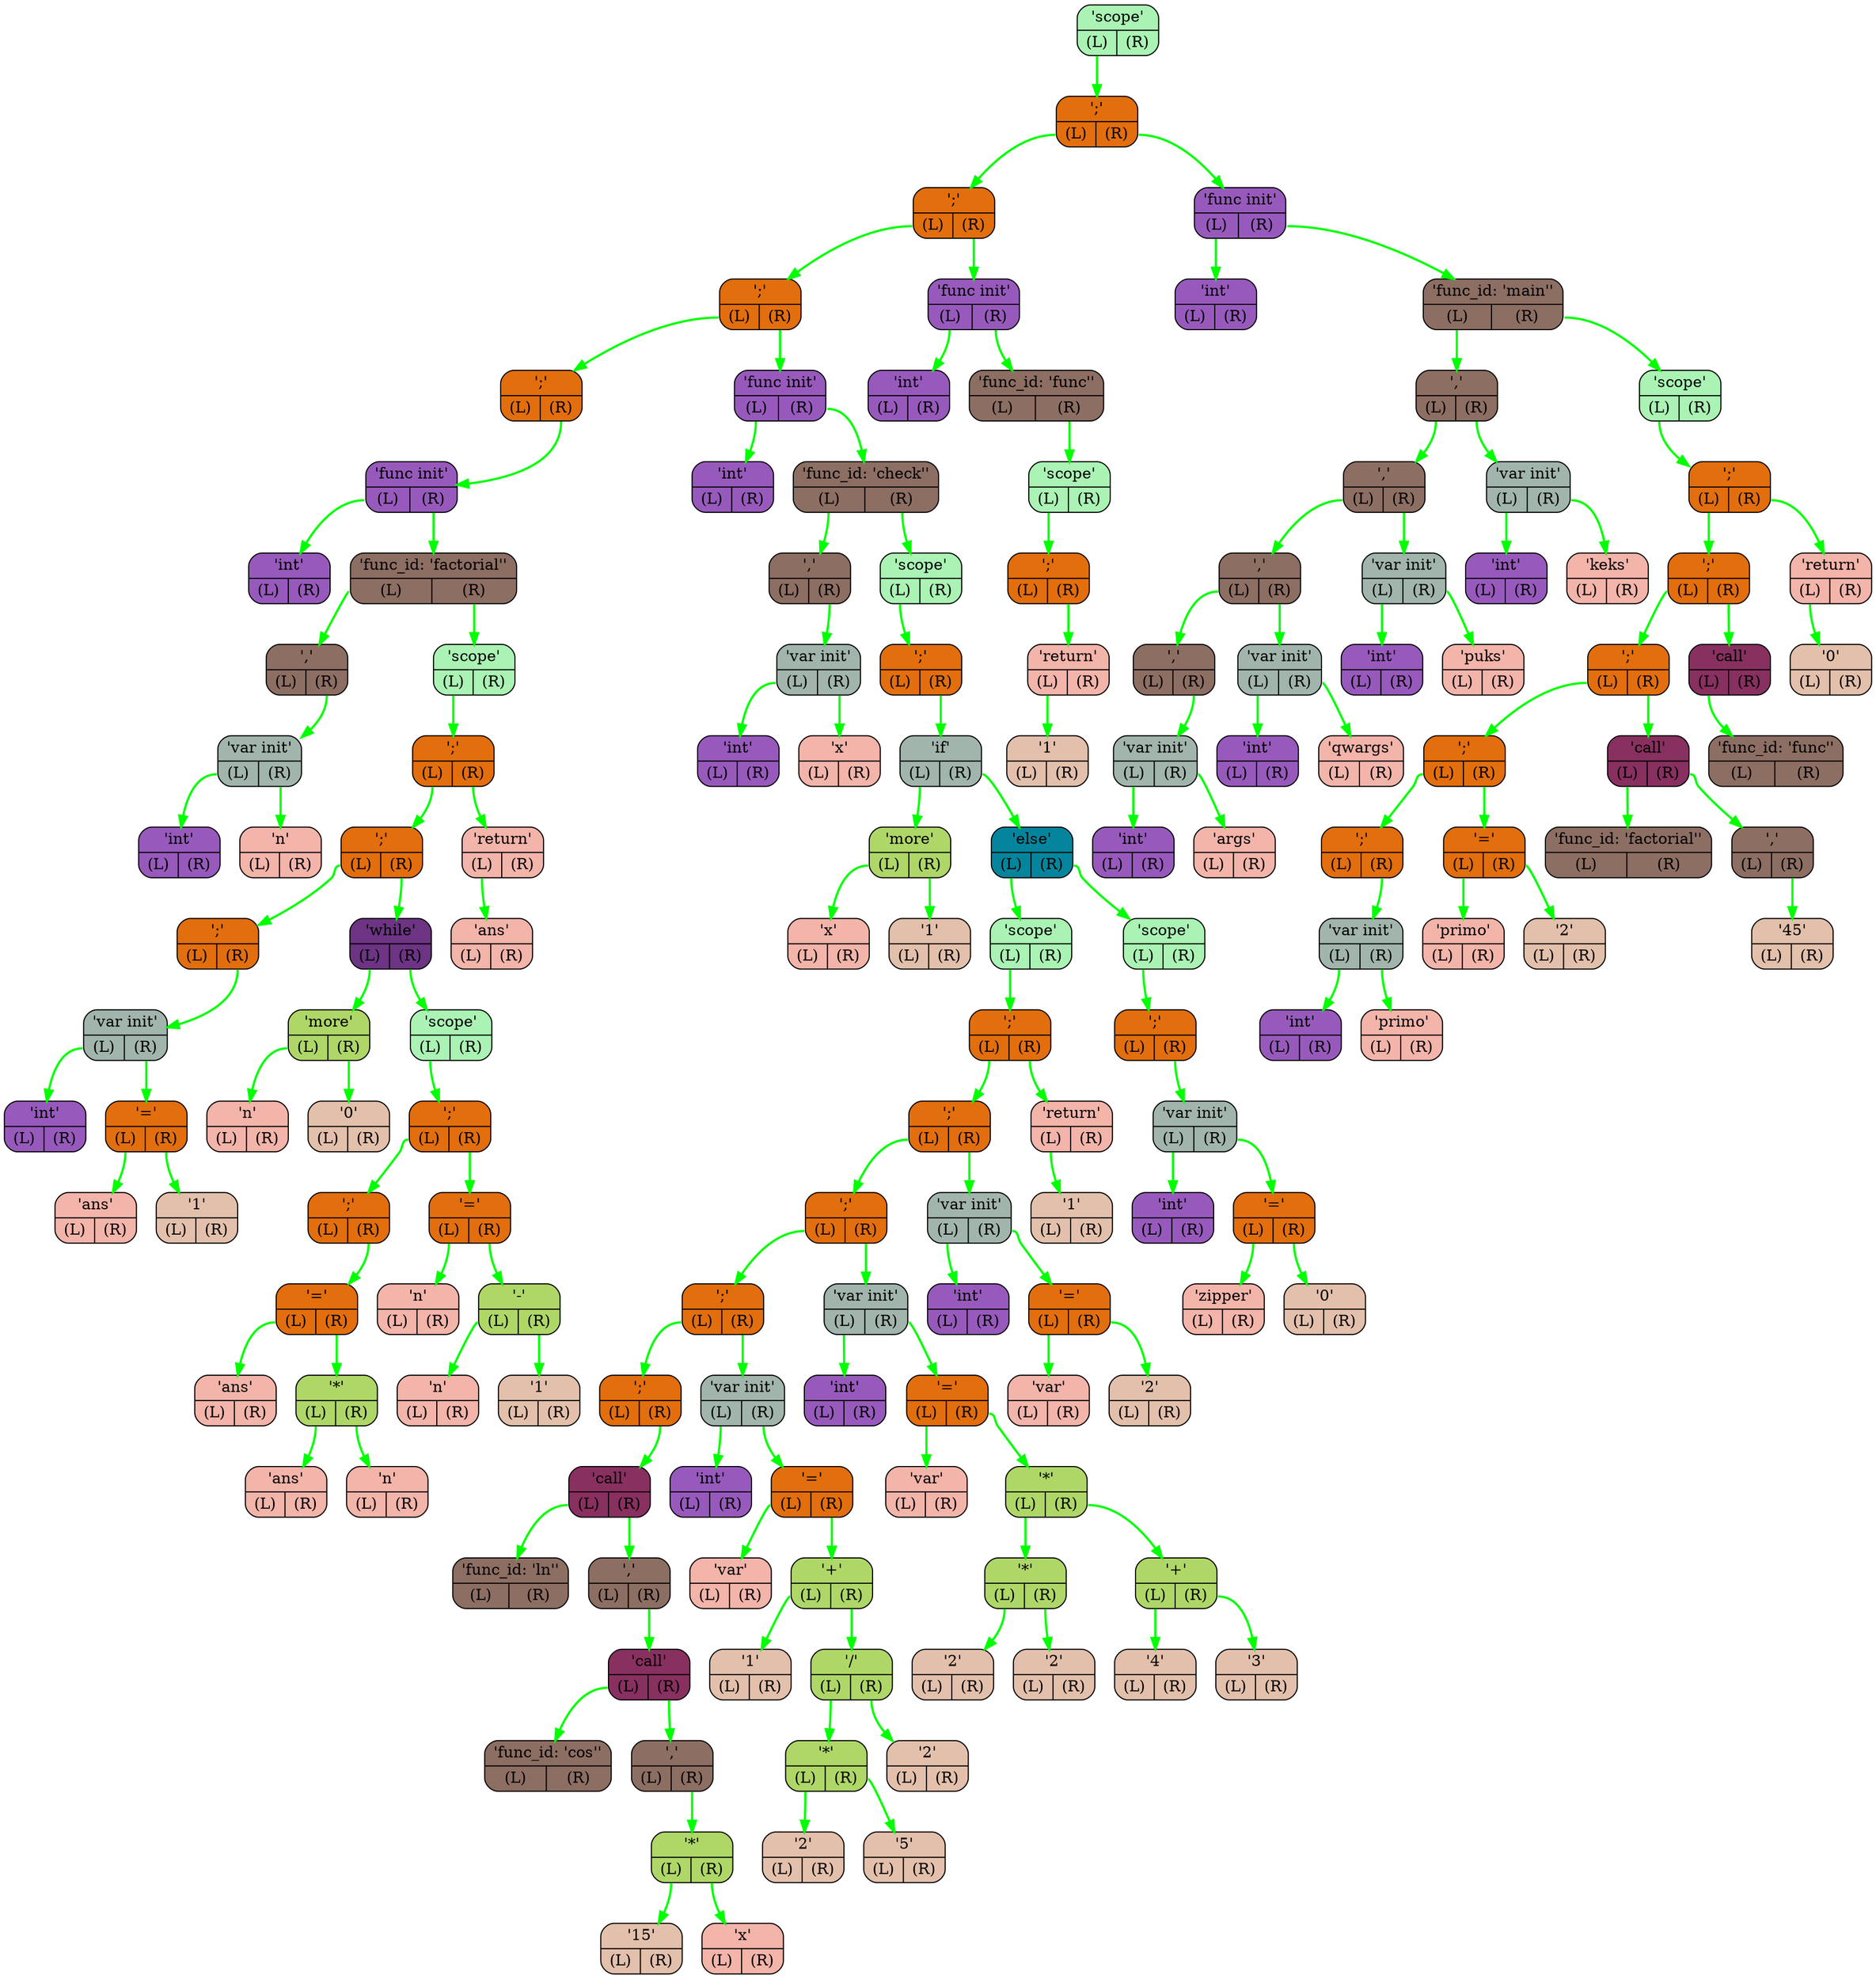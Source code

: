 digraph G{
    rankdir=TB;
    NODE0x7ffd6407f2c8[shape="Mrecord",color="black",fillcolor="#aaf3b4",style="filled",label="{'scope' | {<L> (L) | <R> (R)}}"]
    NODE0x7ffd6407f2f0[shape="Mrecord",color="black",fillcolor="#e26e0e",style="filled",label="{';' | {<L> (L) | <R> (R)}}"]
    NODE0x7ffd6407f318[shape="Mrecord",color="black",fillcolor="#e26e0e",style="filled",label="{';' | {<L> (L) | <R> (R)}}"]
    NODE0x7ffd6407f340[shape="Mrecord",color="black",fillcolor="#e26e0e",style="filled",label="{';' | {<L> (L) | <R> (R)}}"]
    NODE0x7ffd6407f368[shape="Mrecord",color="black",fillcolor="#e26e0e",style="filled",label="{';' | {<L> (L) | <R> (R)}}"]
    NODE0x7ffd6407f390[shape="Mrecord",color="black",fillcolor="#975abc",style="filled",label="{'func init' | {<L> (L) | <R> (R)}}"]
    NODE0x7ffd6407f3b8[shape="Mrecord",color="black",fillcolor="#975abc",style="filled",label="{'int' | {<L> (L) | <R> (R)}}"]
    NODE0x7ffd6407f3e0[shape="Mrecord",color="black",fillcolor="#8d6e63",style="filled",label="{'func_id: 'factorial'' | {<L> (L) | <R> (R)}}"]
    NODE0x7ffd6407f408[shape="Mrecord",color="black",fillcolor="#8d6e63",style="filled",label="{',' | {<L> (L) | <R> (R)}}"]
    NODE0x7ffd6407f430[shape="Mrecord",color="black",fillcolor="#a1b5ac",style="filled",label="{'var init' | {<L> (L) | <R> (R)}}"]
    NODE0x7ffd6407f458[shape="Mrecord",color="black",fillcolor="#975abc",style="filled",label="{'int' | {<L> (L) | <R> (R)}}"]
    NODE0x7ffd6407f480[shape="Mrecord",color="black",fillcolor="#f3b4aa",style="filled",label="{'n' | {<L> (L) | <R> (R)}}"]
    NODE0x7ffd6407f4a8[shape="Mrecord",color="black",fillcolor="#aaf3b4",style="filled",label="{'scope' | {<L> (L) | <R> (R)}}"]
    NODE0x7ffd6407f4d0[shape="Mrecord",color="black",fillcolor="#e26e0e",style="filled",label="{';' | {<L> (L) | <R> (R)}}"]
    NODE0x7ffd6407f4f8[shape="Mrecord",color="black",fillcolor="#e26e0e",style="filled",label="{';' | {<L> (L) | <R> (R)}}"]
    NODE0x7ffd6407f520[shape="Mrecord",color="black",fillcolor="#e26e0e",style="filled",label="{';' | {<L> (L) | <R> (R)}}"]
    NODE0x7ffd6407f548[shape="Mrecord",color="black",fillcolor="#a1b5ac",style="filled",label="{'var init' | {<L> (L) | <R> (R)}}"]
    NODE0x7ffd6407f570[shape="Mrecord",color="black",fillcolor="#975abc",style="filled",label="{'int' | {<L> (L) | <R> (R)}}"]
    NODE0x7ffd6407f598[shape="Mrecord",color="black",fillcolor="#e26e0e",style="filled",label="{'=' | {<L> (L) | <R> (R)}}"]
    NODE0x7ffd6407f5c0[shape="Mrecord",color="black",fillcolor="#f3b4aa",style="filled",label="{'ans' | {<L> (L) | <R> (R)}}"]
    NODE0x7ffd6407f5e8[shape="Mrecord",color="black",fillcolor="#e3c0ab",style="filled",label="{'1' | {<L> (L) | <R> (R)}}"]
    NODE0x7ffd6407f610[shape="Mrecord",color="black",fillcolor="#6c3483",style="filled",label="{'while' | {<L> (L) | <R> (R)}}"]
    NODE0x7ffd6407f638[shape="Mrecord",color="black",fillcolor="#aed768",style="filled",label="{'more' | {<L> (L) | <R> (R)}}"]
    NODE0x7ffd6407f660[shape="Mrecord",color="black",fillcolor="#f3b4aa",style="filled",label="{'n' | {<L> (L) | <R> (R)}}"]
    NODE0x7ffd6407f688[shape="Mrecord",color="black",fillcolor="#e3c0ab",style="filled",label="{'0' | {<L> (L) | <R> (R)}}"]
    NODE0x7ffd6407f6b0[shape="Mrecord",color="black",fillcolor="#aaf3b4",style="filled",label="{'scope' | {<L> (L) | <R> (R)}}"]
    NODE0x7ffd6407f6d8[shape="Mrecord",color="black",fillcolor="#e26e0e",style="filled",label="{';' | {<L> (L) | <R> (R)}}"]
    NODE0x7ffd6407f700[shape="Mrecord",color="black",fillcolor="#e26e0e",style="filled",label="{';' | {<L> (L) | <R> (R)}}"]
    NODE0x7ffd6407f728[shape="Mrecord",color="black",fillcolor="#e26e0e",style="filled",label="{'=' | {<L> (L) | <R> (R)}}"]
    NODE0x7ffd6407f750[shape="Mrecord",color="black",fillcolor="#f3b4aa",style="filled",label="{'ans' | {<L> (L) | <R> (R)}}"]
    NODE0x7ffd6407f778[shape="Mrecord",color="black",fillcolor="#aed768",style="filled",label="{'*' | {<L> (L) | <R> (R)}}"]
    NODE0x7ffd6407f7a0[shape="Mrecord",color="black",fillcolor="#f3b4aa",style="filled",label="{'ans' | {<L> (L) | <R> (R)}}"]
    NODE0x7ffd6407f7c8[shape="Mrecord",color="black",fillcolor="#f3b4aa",style="filled",label="{'n' | {<L> (L) | <R> (R)}}"]
    NODE0x7ffd6407f7f0[shape="Mrecord",color="black",fillcolor="#e26e0e",style="filled",label="{'=' | {<L> (L) | <R> (R)}}"]
    NODE0x7ffd6407f818[shape="Mrecord",color="black",fillcolor="#f3b4aa",style="filled",label="{'n' | {<L> (L) | <R> (R)}}"]
    NODE0x7ffd6407f840[shape="Mrecord",color="black",fillcolor="#aed768",style="filled",label="{'-' | {<L> (L) | <R> (R)}}"]
    NODE0x7ffd6407f868[shape="Mrecord",color="black",fillcolor="#f3b4aa",style="filled",label="{'n' | {<L> (L) | <R> (R)}}"]
    NODE0x7ffd6407f890[shape="Mrecord",color="black",fillcolor="#e3c0ab",style="filled",label="{'1' | {<L> (L) | <R> (R)}}"]
    NODE0x7ffd6407f8b8[shape="Mrecord",color="black",fillcolor="#f3b4aa",style="filled",label="{'return' | {<L> (L) | <R> (R)}}"]
    NODE0x7ffd6407f8e0[shape="Mrecord",color="black",fillcolor="#f3b4aa",style="filled",label="{'ans' | {<L> (L) | <R> (R)}}"]
    NODE0x7ffd6407f908[shape="Mrecord",color="black",fillcolor="#975abc",style="filled",label="{'func init' | {<L> (L) | <R> (R)}}"]
    NODE0x7ffd6407f930[shape="Mrecord",color="black",fillcolor="#975abc",style="filled",label="{'int' | {<L> (L) | <R> (R)}}"]
    NODE0x7ffd6407f958[shape="Mrecord",color="black",fillcolor="#8d6e63",style="filled",label="{'func_id: 'check'' | {<L> (L) | <R> (R)}}"]
    NODE0x7ffd6407f980[shape="Mrecord",color="black",fillcolor="#8d6e63",style="filled",label="{',' | {<L> (L) | <R> (R)}}"]
    NODE0x7ffd6407f9a8[shape="Mrecord",color="black",fillcolor="#a1b5ac",style="filled",label="{'var init' | {<L> (L) | <R> (R)}}"]
    NODE0x7ffd6407f9d0[shape="Mrecord",color="black",fillcolor="#975abc",style="filled",label="{'int' | {<L> (L) | <R> (R)}}"]
    NODE0x7ffd6407f9f8[shape="Mrecord",color="black",fillcolor="#f3b4aa",style="filled",label="{'x' | {<L> (L) | <R> (R)}}"]
    NODE0x7ffd6407fa20[shape="Mrecord",color="black",fillcolor="#aaf3b4",style="filled",label="{'scope' | {<L> (L) | <R> (R)}}"]
    NODE0x7ffd6407fa48[shape="Mrecord",color="black",fillcolor="#e26e0e",style="filled",label="{';' | {<L> (L) | <R> (R)}}"]
    NODE0x7ffd6407fa70[shape="Mrecord",color="black",fillcolor="#a1b5ac",style="filled",label="{'if' | {<L> (L) | <R> (R)}}"]
    NODE0x7ffd6407fa98[shape="Mrecord",color="black",fillcolor="#aed768",style="filled",label="{'more' | {<L> (L) | <R> (R)}}"]
    NODE0x7ffd6407fac0[shape="Mrecord",color="black",fillcolor="#f3b4aa",style="filled",label="{'x' | {<L> (L) | <R> (R)}}"]
    NODE0x7ffd6407fae8[shape="Mrecord",color="black",fillcolor="#e3c0ab",style="filled",label="{'1' | {<L> (L) | <R> (R)}}"]
    NODE0x7ffd6407fb10[shape="Mrecord",color="black",fillcolor="#04859D",style="filled",label="{'else' | {<L> (L) | <R> (R)}}"]
    NODE0x7ffd6407fb38[shape="Mrecord",color="black",fillcolor="#aaf3b4",style="filled",label="{'scope' | {<L> (L) | <R> (R)}}"]
    NODE0x7ffd6407fb60[shape="Mrecord",color="black",fillcolor="#e26e0e",style="filled",label="{';' | {<L> (L) | <R> (R)}}"]
    NODE0x7ffd6407fb88[shape="Mrecord",color="black",fillcolor="#e26e0e",style="filled",label="{';' | {<L> (L) | <R> (R)}}"]
    NODE0x7ffd6407fbb0[shape="Mrecord",color="black",fillcolor="#e26e0e",style="filled",label="{';' | {<L> (L) | <R> (R)}}"]
    NODE0x7ffd6407fbd8[shape="Mrecord",color="black",fillcolor="#e26e0e",style="filled",label="{';' | {<L> (L) | <R> (R)}}"]
    NODE0x7ffd6407fc00[shape="Mrecord",color="black",fillcolor="#e26e0e",style="filled",label="{';' | {<L> (L) | <R> (R)}}"]
    NODE0x7ffd6407fc28[shape="Mrecord",color="black",fillcolor="#883060",style="filled",label="{'call' | {<L> (L) | <R> (R)}}"]
    NODE0x7ffd6407fc50[shape="Mrecord",color="black",fillcolor="#8d6e63",style="filled",label="{'func_id: 'ln'' | {<L> (L) | <R> (R)}}"]
    NODE0x7ffd6407fc78[shape="Mrecord",color="black",fillcolor="#8d6e63",style="filled",label="{',' | {<L> (L) | <R> (R)}}"]
    NODE0x7ffd6407fca0[shape="Mrecord",color="black",fillcolor="#883060",style="filled",label="{'call' | {<L> (L) | <R> (R)}}"]
    NODE0x7ffd6407fcc8[shape="Mrecord",color="black",fillcolor="#8d6e63",style="filled",label="{'func_id: 'cos'' | {<L> (L) | <R> (R)}}"]
    NODE0x7ffd6407fcf0[shape="Mrecord",color="black",fillcolor="#8d6e63",style="filled",label="{',' | {<L> (L) | <R> (R)}}"]
    NODE0x7ffd6407fd18[shape="Mrecord",color="black",fillcolor="#aed768",style="filled",label="{'*' | {<L> (L) | <R> (R)}}"]
    NODE0x7ffd6407fd40[shape="Mrecord",color="black",fillcolor="#e3c0ab",style="filled",label="{'15' | {<L> (L) | <R> (R)}}"]
    NODE0x7ffd6407fd68[shape="Mrecord",color="black",fillcolor="#f3b4aa",style="filled",label="{'x' | {<L> (L) | <R> (R)}}"]
    NODE0x7ffd6407fd90[shape="Mrecord",color="black",fillcolor="#a1b5ac",style="filled",label="{'var init' | {<L> (L) | <R> (R)}}"]
    NODE0x7ffd6407fdb8[shape="Mrecord",color="black",fillcolor="#975abc",style="filled",label="{'int' | {<L> (L) | <R> (R)}}"]
    NODE0x7ffd6407fde0[shape="Mrecord",color="black",fillcolor="#e26e0e",style="filled",label="{'=' | {<L> (L) | <R> (R)}}"]
    NODE0x7ffd6407fe08[shape="Mrecord",color="black",fillcolor="#f3b4aa",style="filled",label="{'var' | {<L> (L) | <R> (R)}}"]
    NODE0x7ffd6407fe30[shape="Mrecord",color="black",fillcolor="#aed768",style="filled",label="{'+' | {<L> (L) | <R> (R)}}"]
    NODE0x7ffd6407fe58[shape="Mrecord",color="black",fillcolor="#e3c0ab",style="filled",label="{'1' | {<L> (L) | <R> (R)}}"]
    NODE0x7ffd6407fe80[shape="Mrecord",color="black",fillcolor="#aed768",style="filled",label="{'/' | {<L> (L) | <R> (R)}}"]
    NODE0x7ffd6407fea8[shape="Mrecord",color="black",fillcolor="#aed768",style="filled",label="{'*' | {<L> (L) | <R> (R)}}"]
    NODE0x7ffd6407fed0[shape="Mrecord",color="black",fillcolor="#e3c0ab",style="filled",label="{'2' | {<L> (L) | <R> (R)}}"]
    NODE0x7ffd6407fef8[shape="Mrecord",color="black",fillcolor="#e3c0ab",style="filled",label="{'5' | {<L> (L) | <R> (R)}}"]
    NODE0x7ffd6407ff20[shape="Mrecord",color="black",fillcolor="#e3c0ab",style="filled",label="{'2' | {<L> (L) | <R> (R)}}"]
    NODE0x7ffd6407ff48[shape="Mrecord",color="black",fillcolor="#a1b5ac",style="filled",label="{'var init' | {<L> (L) | <R> (R)}}"]
    NODE0x7ffd6407ff70[shape="Mrecord",color="black",fillcolor="#975abc",style="filled",label="{'int' | {<L> (L) | <R> (R)}}"]
    NODE0x7ffd6407ff98[shape="Mrecord",color="black",fillcolor="#e26e0e",style="filled",label="{'=' | {<L> (L) | <R> (R)}}"]
    NODE0x7ffd6407ffc0[shape="Mrecord",color="black",fillcolor="#f3b4aa",style="filled",label="{'var' | {<L> (L) | <R> (R)}}"]
    NODE0x7ffd6407ffe8[shape="Mrecord",color="black",fillcolor="#aed768",style="filled",label="{'*' | {<L> (L) | <R> (R)}}"]
    NODE0x7ffd64080010[shape="Mrecord",color="black",fillcolor="#aed768",style="filled",label="{'*' | {<L> (L) | <R> (R)}}"]
    NODE0x7ffd64080038[shape="Mrecord",color="black",fillcolor="#e3c0ab",style="filled",label="{'2' | {<L> (L) | <R> (R)}}"]
    NODE0x7ffd64080060[shape="Mrecord",color="black",fillcolor="#e3c0ab",style="filled",label="{'2' | {<L> (L) | <R> (R)}}"]
    NODE0x7ffd64080088[shape="Mrecord",color="black",fillcolor="#aed768",style="filled",label="{'+' | {<L> (L) | <R> (R)}}"]
    NODE0x7ffd640800b0[shape="Mrecord",color="black",fillcolor="#e3c0ab",style="filled",label="{'4' | {<L> (L) | <R> (R)}}"]
    NODE0x7ffd640800d8[shape="Mrecord",color="black",fillcolor="#e3c0ab",style="filled",label="{'3' | {<L> (L) | <R> (R)}}"]
    NODE0x7ffd64080100[shape="Mrecord",color="black",fillcolor="#a1b5ac",style="filled",label="{'var init' | {<L> (L) | <R> (R)}}"]
    NODE0x7ffd64080128[shape="Mrecord",color="black",fillcolor="#975abc",style="filled",label="{'int' | {<L> (L) | <R> (R)}}"]
    NODE0x7ffd64080150[shape="Mrecord",color="black",fillcolor="#e26e0e",style="filled",label="{'=' | {<L> (L) | <R> (R)}}"]
    NODE0x7ffd64080178[shape="Mrecord",color="black",fillcolor="#f3b4aa",style="filled",label="{'var' | {<L> (L) | <R> (R)}}"]
    NODE0x7ffd640801a0[shape="Mrecord",color="black",fillcolor="#e3c0ab",style="filled",label="{'2' | {<L> (L) | <R> (R)}}"]
    NODE0x7ffd640801c8[shape="Mrecord",color="black",fillcolor="#f3b4aa",style="filled",label="{'return' | {<L> (L) | <R> (R)}}"]
    NODE0x7ffd640801f0[shape="Mrecord",color="black",fillcolor="#e3c0ab",style="filled",label="{'1' | {<L> (L) | <R> (R)}}"]
    NODE0x7ffd64080218[shape="Mrecord",color="black",fillcolor="#aaf3b4",style="filled",label="{'scope' | {<L> (L) | <R> (R)}}"]
    NODE0x7ffd64080240[shape="Mrecord",color="black",fillcolor="#e26e0e",style="filled",label="{';' | {<L> (L) | <R> (R)}}"]
    NODE0x7ffd64080268[shape="Mrecord",color="black",fillcolor="#a1b5ac",style="filled",label="{'var init' | {<L> (L) | <R> (R)}}"]
    NODE0x7ffd64080290[shape="Mrecord",color="black",fillcolor="#975abc",style="filled",label="{'int' | {<L> (L) | <R> (R)}}"]
    NODE0x7ffd640802b8[shape="Mrecord",color="black",fillcolor="#e26e0e",style="filled",label="{'=' | {<L> (L) | <R> (R)}}"]
    NODE0x7ffd640802e0[shape="Mrecord",color="black",fillcolor="#f3b4aa",style="filled",label="{'zipper' | {<L> (L) | <R> (R)}}"]
    NODE0x7ffd64080308[shape="Mrecord",color="black",fillcolor="#e3c0ab",style="filled",label="{'0' | {<L> (L) | <R> (R)}}"]
    NODE0x7ffd64080330[shape="Mrecord",color="black",fillcolor="#975abc",style="filled",label="{'func init' | {<L> (L) | <R> (R)}}"]
    NODE0x7ffd64080358[shape="Mrecord",color="black",fillcolor="#975abc",style="filled",label="{'int' | {<L> (L) | <R> (R)}}"]
    NODE0x7ffd64080380[shape="Mrecord",color="black",fillcolor="#8d6e63",style="filled",label="{'func_id: 'func'' | {<L> (L) | <R> (R)}}"]
    NODE0x7ffd640803a8[shape="Mrecord",color="black",fillcolor="#aaf3b4",style="filled",label="{'scope' | {<L> (L) | <R> (R)}}"]
    NODE0x7ffd640803d0[shape="Mrecord",color="black",fillcolor="#e26e0e",style="filled",label="{';' | {<L> (L) | <R> (R)}}"]
    NODE0x7ffd640803f8[shape="Mrecord",color="black",fillcolor="#f3b4aa",style="filled",label="{'return' | {<L> (L) | <R> (R)}}"]
    NODE0x7ffd64080420[shape="Mrecord",color="black",fillcolor="#e3c0ab",style="filled",label="{'1' | {<L> (L) | <R> (R)}}"]
    NODE0x7ffd64080448[shape="Mrecord",color="black",fillcolor="#975abc",style="filled",label="{'func init' | {<L> (L) | <R> (R)}}"]
    NODE0x7ffd64080470[shape="Mrecord",color="black",fillcolor="#975abc",style="filled",label="{'int' | {<L> (L) | <R> (R)}}"]
    NODE0x7ffd64080498[shape="Mrecord",color="black",fillcolor="#8d6e63",style="filled",label="{'func_id: 'main'' | {<L> (L) | <R> (R)}}"]
    NODE0x7ffd640804c0[shape="Mrecord",color="black",fillcolor="#8d6e63",style="filled",label="{',' | {<L> (L) | <R> (R)}}"]
    NODE0x7ffd640804e8[shape="Mrecord",color="black",fillcolor="#8d6e63",style="filled",label="{',' | {<L> (L) | <R> (R)}}"]
    NODE0x7ffd64080510[shape="Mrecord",color="black",fillcolor="#8d6e63",style="filled",label="{',' | {<L> (L) | <R> (R)}}"]
    NODE0x7ffd64080538[shape="Mrecord",color="black",fillcolor="#8d6e63",style="filled",label="{',' | {<L> (L) | <R> (R)}}"]
    NODE0x7ffd64080560[shape="Mrecord",color="black",fillcolor="#a1b5ac",style="filled",label="{'var init' | {<L> (L) | <R> (R)}}"]
    NODE0x7ffd64080588[shape="Mrecord",color="black",fillcolor="#975abc",style="filled",label="{'int' | {<L> (L) | <R> (R)}}"]
    NODE0x7ffd640805b0[shape="Mrecord",color="black",fillcolor="#f3b4aa",style="filled",label="{'args' | {<L> (L) | <R> (R)}}"]
    NODE0x7ffd640805d8[shape="Mrecord",color="black",fillcolor="#a1b5ac",style="filled",label="{'var init' | {<L> (L) | <R> (R)}}"]
    NODE0x7ffd64080600[shape="Mrecord",color="black",fillcolor="#975abc",style="filled",label="{'int' | {<L> (L) | <R> (R)}}"]
    NODE0x7ffd64080628[shape="Mrecord",color="black",fillcolor="#f3b4aa",style="filled",label="{'qwargs' | {<L> (L) | <R> (R)}}"]
    NODE0x7ffd64080650[shape="Mrecord",color="black",fillcolor="#a1b5ac",style="filled",label="{'var init' | {<L> (L) | <R> (R)}}"]
    NODE0x7ffd64080678[shape="Mrecord",color="black",fillcolor="#975abc",style="filled",label="{'int' | {<L> (L) | <R> (R)}}"]
    NODE0x7ffd640806a0[shape="Mrecord",color="black",fillcolor="#f3b4aa",style="filled",label="{'puks' | {<L> (L) | <R> (R)}}"]
    NODE0x7ffd640806c8[shape="Mrecord",color="black",fillcolor="#a1b5ac",style="filled",label="{'var init' | {<L> (L) | <R> (R)}}"]
    NODE0x7ffd640806f0[shape="Mrecord",color="black",fillcolor="#975abc",style="filled",label="{'int' | {<L> (L) | <R> (R)}}"]
    NODE0x7ffd64080718[shape="Mrecord",color="black",fillcolor="#f3b4aa",style="filled",label="{'keks' | {<L> (L) | <R> (R)}}"]
    NODE0x7ffd64080740[shape="Mrecord",color="black",fillcolor="#aaf3b4",style="filled",label="{'scope' | {<L> (L) | <R> (R)}}"]
    NODE0x7ffd64080768[shape="Mrecord",color="black",fillcolor="#e26e0e",style="filled",label="{';' | {<L> (L) | <R> (R)}}"]
    NODE0x7ffd64080790[shape="Mrecord",color="black",fillcolor="#e26e0e",style="filled",label="{';' | {<L> (L) | <R> (R)}}"]
    NODE0x7ffd640807b8[shape="Mrecord",color="black",fillcolor="#e26e0e",style="filled",label="{';' | {<L> (L) | <R> (R)}}"]
    NODE0x7ffd640807e0[shape="Mrecord",color="black",fillcolor="#e26e0e",style="filled",label="{';' | {<L> (L) | <R> (R)}}"]
    NODE0x7ffd64080808[shape="Mrecord",color="black",fillcolor="#e26e0e",style="filled",label="{';' | {<L> (L) | <R> (R)}}"]
    NODE0x7ffd64080830[shape="Mrecord",color="black",fillcolor="#a1b5ac",style="filled",label="{'var init' | {<L> (L) | <R> (R)}}"]
    NODE0x7ffd64080858[shape="Mrecord",color="black",fillcolor="#975abc",style="filled",label="{'int' | {<L> (L) | <R> (R)}}"]
    NODE0x7ffd64080880[shape="Mrecord",color="black",fillcolor="#f3b4aa",style="filled",label="{'primo' | {<L> (L) | <R> (R)}}"]
    NODE0x7ffd640808a8[shape="Mrecord",color="black",fillcolor="#e26e0e",style="filled",label="{'=' | {<L> (L) | <R> (R)}}"]
    NODE0x7ffd640808d0[shape="Mrecord",color="black",fillcolor="#f3b4aa",style="filled",label="{'primo' | {<L> (L) | <R> (R)}}"]
    NODE0x7ffd640808f8[shape="Mrecord",color="black",fillcolor="#e3c0ab",style="filled",label="{'2' | {<L> (L) | <R> (R)}}"]
    NODE0x7ffd64080920[shape="Mrecord",color="black",fillcolor="#883060",style="filled",label="{'call' | {<L> (L) | <R> (R)}}"]
    NODE0x7ffd64080948[shape="Mrecord",color="black",fillcolor="#8d6e63",style="filled",label="{'func_id: 'factorial'' | {<L> (L) | <R> (R)}}"]
    NODE0x7ffd64080970[shape="Mrecord",color="black",fillcolor="#8d6e63",style="filled",label="{',' | {<L> (L) | <R> (R)}}"]
    NODE0x7ffd64080998[shape="Mrecord",color="black",fillcolor="#e3c0ab",style="filled",label="{'45' | {<L> (L) | <R> (R)}}"]
    NODE0x7ffd640809c0[shape="Mrecord",color="black",fillcolor="#883060",style="filled",label="{'call' | {<L> (L) | <R> (R)}}"]
    NODE0x7ffd640809e8[shape="Mrecord",color="black",fillcolor="#8d6e63",style="filled",label="{'func_id: 'func'' | {<L> (L) | <R> (R)}}"]
    NODE0x7ffd64080a10[shape="Mrecord",color="black",fillcolor="#f3b4aa",style="filled",label="{'return' | {<L> (L) | <R> (R)}}"]
    NODE0x7ffd64080a38[shape="Mrecord",color="black",fillcolor="#e3c0ab",style="filled",label="{'0' | {<L> (L) | <R> (R)}}"]
    NODE0x7ffd6407f430:L-> NODE0x7ffd6407f458 [color="#00FF00",penwidth=2,label=""]
    NODE0x7ffd6407f430:R-> NODE0x7ffd6407f480 [color="#00FF00",penwidth=2,label=""]
    NODE0x7ffd6407f408:R-> NODE0x7ffd6407f430 [color="#00FF00",penwidth=2,label=""]
    NODE0x7ffd6407f598:L-> NODE0x7ffd6407f5c0 [color="#00FF00",penwidth=2,label=""]
    NODE0x7ffd6407f598:R-> NODE0x7ffd6407f5e8 [color="#00FF00",penwidth=2,label=""]
    NODE0x7ffd6407f548:L-> NODE0x7ffd6407f570 [color="#00FF00",penwidth=2,label=""]
    NODE0x7ffd6407f548:R-> NODE0x7ffd6407f598 [color="#00FF00",penwidth=2,label=""]
    NODE0x7ffd6407f520:R-> NODE0x7ffd6407f548 [color="#00FF00",penwidth=2,label=""]
    NODE0x7ffd6407f638:L-> NODE0x7ffd6407f660 [color="#00FF00",penwidth=2,label=""]
    NODE0x7ffd6407f638:R-> NODE0x7ffd6407f688 [color="#00FF00",penwidth=2,label=""]
    NODE0x7ffd6407f778:L-> NODE0x7ffd6407f7a0 [color="#00FF00",penwidth=2,label=""]
    NODE0x7ffd6407f778:R-> NODE0x7ffd6407f7c8 [color="#00FF00",penwidth=2,label=""]
    NODE0x7ffd6407f728:L-> NODE0x7ffd6407f750 [color="#00FF00",penwidth=2,label=""]
    NODE0x7ffd6407f728:R-> NODE0x7ffd6407f778 [color="#00FF00",penwidth=2,label=""]
    NODE0x7ffd6407f700:R-> NODE0x7ffd6407f728 [color="#00FF00",penwidth=2,label=""]
    NODE0x7ffd6407f840:L-> NODE0x7ffd6407f868 [color="#00FF00",penwidth=2,label=""]
    NODE0x7ffd6407f840:R-> NODE0x7ffd6407f890 [color="#00FF00",penwidth=2,label=""]
    NODE0x7ffd6407f7f0:L-> NODE0x7ffd6407f818 [color="#00FF00",penwidth=2,label=""]
    NODE0x7ffd6407f7f0:R-> NODE0x7ffd6407f840 [color="#00FF00",penwidth=2,label=""]
    NODE0x7ffd6407f6d8:L-> NODE0x7ffd6407f700 [color="#00FF00",penwidth=2,label=""]
    NODE0x7ffd6407f6d8:R-> NODE0x7ffd6407f7f0 [color="#00FF00",penwidth=2,label=""]
    NODE0x7ffd6407f6b0:L-> NODE0x7ffd6407f6d8 [color="#00FF00",penwidth=2,label=""]
    NODE0x7ffd6407f610:L-> NODE0x7ffd6407f638 [color="#00FF00",penwidth=2,label=""]
    NODE0x7ffd6407f610:R-> NODE0x7ffd6407f6b0 [color="#00FF00",penwidth=2,label=""]
    NODE0x7ffd6407f4f8:L-> NODE0x7ffd6407f520 [color="#00FF00",penwidth=2,label=""]
    NODE0x7ffd6407f4f8:R-> NODE0x7ffd6407f610 [color="#00FF00",penwidth=2,label=""]
    NODE0x7ffd6407f8b8:L-> NODE0x7ffd6407f8e0 [color="#00FF00",penwidth=2,label=""]
    NODE0x7ffd6407f4d0:L-> NODE0x7ffd6407f4f8 [color="#00FF00",penwidth=2,label=""]
    NODE0x7ffd6407f4d0:R-> NODE0x7ffd6407f8b8 [color="#00FF00",penwidth=2,label=""]
    NODE0x7ffd6407f4a8:L-> NODE0x7ffd6407f4d0 [color="#00FF00",penwidth=2,label=""]
    NODE0x7ffd6407f3e0:L-> NODE0x7ffd6407f408 [color="#00FF00",penwidth=2,label=""]
    NODE0x7ffd6407f3e0:R-> NODE0x7ffd6407f4a8 [color="#00FF00",penwidth=2,label=""]
    NODE0x7ffd6407f390:L-> NODE0x7ffd6407f3b8 [color="#00FF00",penwidth=2,label=""]
    NODE0x7ffd6407f390:R-> NODE0x7ffd6407f3e0 [color="#00FF00",penwidth=2,label=""]
    NODE0x7ffd6407f368:R-> NODE0x7ffd6407f390 [color="#00FF00",penwidth=2,label=""]
    NODE0x7ffd6407f9a8:L-> NODE0x7ffd6407f9d0 [color="#00FF00",penwidth=2,label=""]
    NODE0x7ffd6407f9a8:R-> NODE0x7ffd6407f9f8 [color="#00FF00",penwidth=2,label=""]
    NODE0x7ffd6407f980:R-> NODE0x7ffd6407f9a8 [color="#00FF00",penwidth=2,label=""]
    NODE0x7ffd6407fa98:L-> NODE0x7ffd6407fac0 [color="#00FF00",penwidth=2,label=""]
    NODE0x7ffd6407fa98:R-> NODE0x7ffd6407fae8 [color="#00FF00",penwidth=2,label=""]
    NODE0x7ffd6407fd18:L-> NODE0x7ffd6407fd40 [color="#00FF00",penwidth=2,label=""]
    NODE0x7ffd6407fd18:R-> NODE0x7ffd6407fd68 [color="#00FF00",penwidth=2,label=""]
    NODE0x7ffd6407fcf0:R-> NODE0x7ffd6407fd18 [color="#00FF00",penwidth=2,label=""]
    NODE0x7ffd6407fca0:L-> NODE0x7ffd6407fcc8 [color="#00FF00",penwidth=2,label=""]
    NODE0x7ffd6407fca0:R-> NODE0x7ffd6407fcf0 [color="#00FF00",penwidth=2,label=""]
    NODE0x7ffd6407fc78:R-> NODE0x7ffd6407fca0 [color="#00FF00",penwidth=2,label=""]
    NODE0x7ffd6407fc28:L-> NODE0x7ffd6407fc50 [color="#00FF00",penwidth=2,label=""]
    NODE0x7ffd6407fc28:R-> NODE0x7ffd6407fc78 [color="#00FF00",penwidth=2,label=""]
    NODE0x7ffd6407fc00:R-> NODE0x7ffd6407fc28 [color="#00FF00",penwidth=2,label=""]
    NODE0x7ffd6407fea8:L-> NODE0x7ffd6407fed0 [color="#00FF00",penwidth=2,label=""]
    NODE0x7ffd6407fea8:R-> NODE0x7ffd6407fef8 [color="#00FF00",penwidth=2,label=""]
    NODE0x7ffd6407fe80:L-> NODE0x7ffd6407fea8 [color="#00FF00",penwidth=2,label=""]
    NODE0x7ffd6407fe80:R-> NODE0x7ffd6407ff20 [color="#00FF00",penwidth=2,label=""]
    NODE0x7ffd6407fe30:L-> NODE0x7ffd6407fe58 [color="#00FF00",penwidth=2,label=""]
    NODE0x7ffd6407fe30:R-> NODE0x7ffd6407fe80 [color="#00FF00",penwidth=2,label=""]
    NODE0x7ffd6407fde0:L-> NODE0x7ffd6407fe08 [color="#00FF00",penwidth=2,label=""]
    NODE0x7ffd6407fde0:R-> NODE0x7ffd6407fe30 [color="#00FF00",penwidth=2,label=""]
    NODE0x7ffd6407fd90:L-> NODE0x7ffd6407fdb8 [color="#00FF00",penwidth=2,label=""]
    NODE0x7ffd6407fd90:R-> NODE0x7ffd6407fde0 [color="#00FF00",penwidth=2,label=""]
    NODE0x7ffd6407fbd8:L-> NODE0x7ffd6407fc00 [color="#00FF00",penwidth=2,label=""]
    NODE0x7ffd6407fbd8:R-> NODE0x7ffd6407fd90 [color="#00FF00",penwidth=2,label=""]
    NODE0x7ffd64080010:L-> NODE0x7ffd64080038 [color="#00FF00",penwidth=2,label=""]
    NODE0x7ffd64080010:R-> NODE0x7ffd64080060 [color="#00FF00",penwidth=2,label=""]
    NODE0x7ffd64080088:L-> NODE0x7ffd640800b0 [color="#00FF00",penwidth=2,label=""]
    NODE0x7ffd64080088:R-> NODE0x7ffd640800d8 [color="#00FF00",penwidth=2,label=""]
    NODE0x7ffd6407ffe8:L-> NODE0x7ffd64080010 [color="#00FF00",penwidth=2,label=""]
    NODE0x7ffd6407ffe8:R-> NODE0x7ffd64080088 [color="#00FF00",penwidth=2,label=""]
    NODE0x7ffd6407ff98:L-> NODE0x7ffd6407ffc0 [color="#00FF00",penwidth=2,label=""]
    NODE0x7ffd6407ff98:R-> NODE0x7ffd6407ffe8 [color="#00FF00",penwidth=2,label=""]
    NODE0x7ffd6407ff48:L-> NODE0x7ffd6407ff70 [color="#00FF00",penwidth=2,label=""]
    NODE0x7ffd6407ff48:R-> NODE0x7ffd6407ff98 [color="#00FF00",penwidth=2,label=""]
    NODE0x7ffd6407fbb0:L-> NODE0x7ffd6407fbd8 [color="#00FF00",penwidth=2,label=""]
    NODE0x7ffd6407fbb0:R-> NODE0x7ffd6407ff48 [color="#00FF00",penwidth=2,label=""]
    NODE0x7ffd64080150:L-> NODE0x7ffd64080178 [color="#00FF00",penwidth=2,label=""]
    NODE0x7ffd64080150:R-> NODE0x7ffd640801a0 [color="#00FF00",penwidth=2,label=""]
    NODE0x7ffd64080100:L-> NODE0x7ffd64080128 [color="#00FF00",penwidth=2,label=""]
    NODE0x7ffd64080100:R-> NODE0x7ffd64080150 [color="#00FF00",penwidth=2,label=""]
    NODE0x7ffd6407fb88:L-> NODE0x7ffd6407fbb0 [color="#00FF00",penwidth=2,label=""]
    NODE0x7ffd6407fb88:R-> NODE0x7ffd64080100 [color="#00FF00",penwidth=2,label=""]
    NODE0x7ffd640801c8:L-> NODE0x7ffd640801f0 [color="#00FF00",penwidth=2,label=""]
    NODE0x7ffd6407fb60:L-> NODE0x7ffd6407fb88 [color="#00FF00",penwidth=2,label=""]
    NODE0x7ffd6407fb60:R-> NODE0x7ffd640801c8 [color="#00FF00",penwidth=2,label=""]
    NODE0x7ffd6407fb38:L-> NODE0x7ffd6407fb60 [color="#00FF00",penwidth=2,label=""]
    NODE0x7ffd640802b8:L-> NODE0x7ffd640802e0 [color="#00FF00",penwidth=2,label=""]
    NODE0x7ffd640802b8:R-> NODE0x7ffd64080308 [color="#00FF00",penwidth=2,label=""]
    NODE0x7ffd64080268:L-> NODE0x7ffd64080290 [color="#00FF00",penwidth=2,label=""]
    NODE0x7ffd64080268:R-> NODE0x7ffd640802b8 [color="#00FF00",penwidth=2,label=""]
    NODE0x7ffd64080240:R-> NODE0x7ffd64080268 [color="#00FF00",penwidth=2,label=""]
    NODE0x7ffd64080218:L-> NODE0x7ffd64080240 [color="#00FF00",penwidth=2,label=""]
    NODE0x7ffd6407fb10:L-> NODE0x7ffd6407fb38 [color="#00FF00",penwidth=2,label=""]
    NODE0x7ffd6407fb10:R-> NODE0x7ffd64080218 [color="#00FF00",penwidth=2,label=""]
    NODE0x7ffd6407fa70:L-> NODE0x7ffd6407fa98 [color="#00FF00",penwidth=2,label=""]
    NODE0x7ffd6407fa70:R-> NODE0x7ffd6407fb10 [color="#00FF00",penwidth=2,label=""]
    NODE0x7ffd6407fa48:R-> NODE0x7ffd6407fa70 [color="#00FF00",penwidth=2,label=""]
    NODE0x7ffd6407fa20:L-> NODE0x7ffd6407fa48 [color="#00FF00",penwidth=2,label=""]
    NODE0x7ffd6407f958:L-> NODE0x7ffd6407f980 [color="#00FF00",penwidth=2,label=""]
    NODE0x7ffd6407f958:R-> NODE0x7ffd6407fa20 [color="#00FF00",penwidth=2,label=""]
    NODE0x7ffd6407f908:L-> NODE0x7ffd6407f930 [color="#00FF00",penwidth=2,label=""]
    NODE0x7ffd6407f908:R-> NODE0x7ffd6407f958 [color="#00FF00",penwidth=2,label=""]
    NODE0x7ffd6407f340:L-> NODE0x7ffd6407f368 [color="#00FF00",penwidth=2,label=""]
    NODE0x7ffd6407f340:R-> NODE0x7ffd6407f908 [color="#00FF00",penwidth=2,label=""]
    NODE0x7ffd640803f8:L-> NODE0x7ffd64080420 [color="#00FF00",penwidth=2,label=""]
    NODE0x7ffd640803d0:R-> NODE0x7ffd640803f8 [color="#00FF00",penwidth=2,label=""]
    NODE0x7ffd640803a8:L-> NODE0x7ffd640803d0 [color="#00FF00",penwidth=2,label=""]
    NODE0x7ffd64080380:R-> NODE0x7ffd640803a8 [color="#00FF00",penwidth=2,label=""]
    NODE0x7ffd64080330:L-> NODE0x7ffd64080358 [color="#00FF00",penwidth=2,label=""]
    NODE0x7ffd64080330:R-> NODE0x7ffd64080380 [color="#00FF00",penwidth=2,label=""]
    NODE0x7ffd6407f318:L-> NODE0x7ffd6407f340 [color="#00FF00",penwidth=2,label=""]
    NODE0x7ffd6407f318:R-> NODE0x7ffd64080330 [color="#00FF00",penwidth=2,label=""]
    NODE0x7ffd64080560:L-> NODE0x7ffd64080588 [color="#00FF00",penwidth=2,label=""]
    NODE0x7ffd64080560:R-> NODE0x7ffd640805b0 [color="#00FF00",penwidth=2,label=""]
    NODE0x7ffd64080538:R-> NODE0x7ffd64080560 [color="#00FF00",penwidth=2,label=""]
    NODE0x7ffd640805d8:L-> NODE0x7ffd64080600 [color="#00FF00",penwidth=2,label=""]
    NODE0x7ffd640805d8:R-> NODE0x7ffd64080628 [color="#00FF00",penwidth=2,label=""]
    NODE0x7ffd64080510:L-> NODE0x7ffd64080538 [color="#00FF00",penwidth=2,label=""]
    NODE0x7ffd64080510:R-> NODE0x7ffd640805d8 [color="#00FF00",penwidth=2,label=""]
    NODE0x7ffd64080650:L-> NODE0x7ffd64080678 [color="#00FF00",penwidth=2,label=""]
    NODE0x7ffd64080650:R-> NODE0x7ffd640806a0 [color="#00FF00",penwidth=2,label=""]
    NODE0x7ffd640804e8:L-> NODE0x7ffd64080510 [color="#00FF00",penwidth=2,label=""]
    NODE0x7ffd640804e8:R-> NODE0x7ffd64080650 [color="#00FF00",penwidth=2,label=""]
    NODE0x7ffd640806c8:L-> NODE0x7ffd640806f0 [color="#00FF00",penwidth=2,label=""]
    NODE0x7ffd640806c8:R-> NODE0x7ffd64080718 [color="#00FF00",penwidth=2,label=""]
    NODE0x7ffd640804c0:L-> NODE0x7ffd640804e8 [color="#00FF00",penwidth=2,label=""]
    NODE0x7ffd640804c0:R-> NODE0x7ffd640806c8 [color="#00FF00",penwidth=2,label=""]
    NODE0x7ffd64080830:L-> NODE0x7ffd64080858 [color="#00FF00",penwidth=2,label=""]
    NODE0x7ffd64080830:R-> NODE0x7ffd64080880 [color="#00FF00",penwidth=2,label=""]
    NODE0x7ffd64080808:R-> NODE0x7ffd64080830 [color="#00FF00",penwidth=2,label=""]
    NODE0x7ffd640808a8:L-> NODE0x7ffd640808d0 [color="#00FF00",penwidth=2,label=""]
    NODE0x7ffd640808a8:R-> NODE0x7ffd640808f8 [color="#00FF00",penwidth=2,label=""]
    NODE0x7ffd640807e0:L-> NODE0x7ffd64080808 [color="#00FF00",penwidth=2,label=""]
    NODE0x7ffd640807e0:R-> NODE0x7ffd640808a8 [color="#00FF00",penwidth=2,label=""]
    NODE0x7ffd64080970:R-> NODE0x7ffd64080998 [color="#00FF00",penwidth=2,label=""]
    NODE0x7ffd64080920:L-> NODE0x7ffd64080948 [color="#00FF00",penwidth=2,label=""]
    NODE0x7ffd64080920:R-> NODE0x7ffd64080970 [color="#00FF00",penwidth=2,label=""]
    NODE0x7ffd640807b8:L-> NODE0x7ffd640807e0 [color="#00FF00",penwidth=2,label=""]
    NODE0x7ffd640807b8:R-> NODE0x7ffd64080920 [color="#00FF00",penwidth=2,label=""]
    NODE0x7ffd640809c0:L-> NODE0x7ffd640809e8 [color="#00FF00",penwidth=2,label=""]
    NODE0x7ffd64080790:L-> NODE0x7ffd640807b8 [color="#00FF00",penwidth=2,label=""]
    NODE0x7ffd64080790:R-> NODE0x7ffd640809c0 [color="#00FF00",penwidth=2,label=""]
    NODE0x7ffd64080a10:L-> NODE0x7ffd64080a38 [color="#00FF00",penwidth=2,label=""]
    NODE0x7ffd64080768:L-> NODE0x7ffd64080790 [color="#00FF00",penwidth=2,label=""]
    NODE0x7ffd64080768:R-> NODE0x7ffd64080a10 [color="#00FF00",penwidth=2,label=""]
    NODE0x7ffd64080740:L-> NODE0x7ffd64080768 [color="#00FF00",penwidth=2,label=""]
    NODE0x7ffd64080498:L-> NODE0x7ffd640804c0 [color="#00FF00",penwidth=2,label=""]
    NODE0x7ffd64080498:R-> NODE0x7ffd64080740 [color="#00FF00",penwidth=2,label=""]
    NODE0x7ffd64080448:L-> NODE0x7ffd64080470 [color="#00FF00",penwidth=2,label=""]
    NODE0x7ffd64080448:R-> NODE0x7ffd64080498 [color="#00FF00",penwidth=2,label=""]
    NODE0x7ffd6407f2f0:L-> NODE0x7ffd6407f318 [color="#00FF00",penwidth=2,label=""]
    NODE0x7ffd6407f2f0:R-> NODE0x7ffd64080448 [color="#00FF00",penwidth=2,label=""]
    NODE0x7ffd6407f2c8:L-> NODE0x7ffd6407f2f0 [color="#00FF00",penwidth=2,label=""]
}